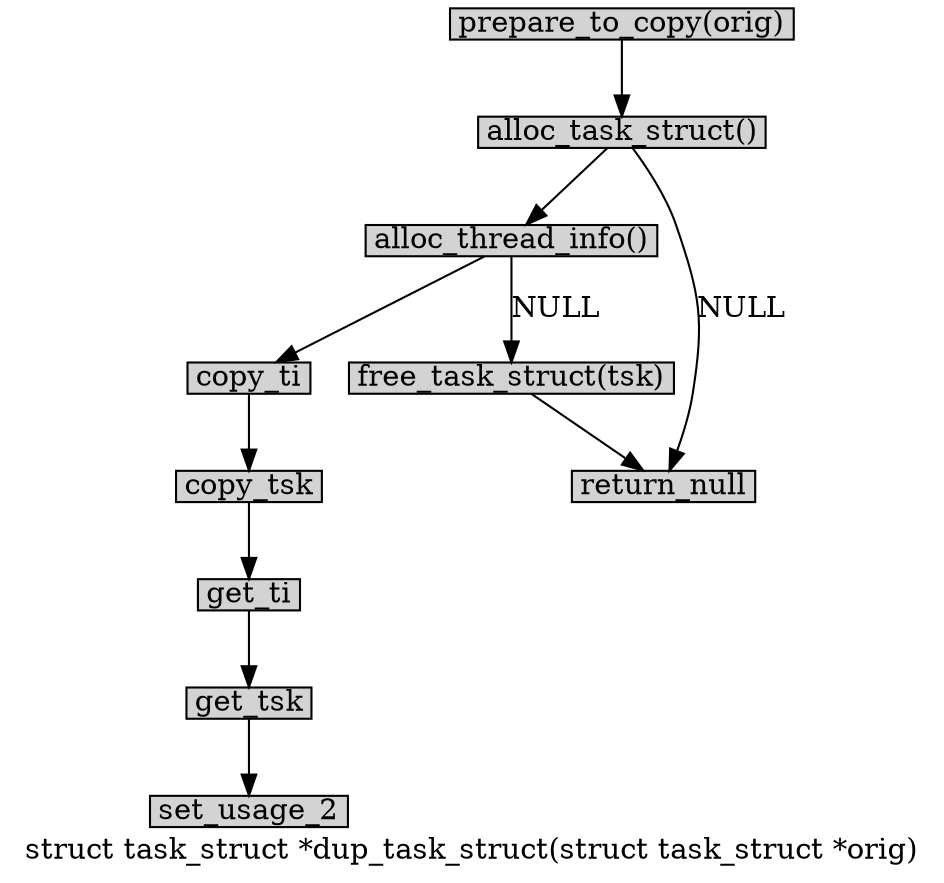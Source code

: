 digraph dup_task_struct{
        label="struct task_struct *dup_task_struct(struct task_struct *orig)";
        size="10,18";
        ratio=filled;
        
		node[style=filled, shape = box, margin="0.05,0.005",height="0.1",width="0.1"];


		prepare_to_copy[label="prepare_to_copy(orig)"];
		alloc_task_struct[label="alloc_task_struct()"];
		alloc_thread_info[label="alloc_thread_info()"];
		free_task_struct[label="free_task_struct(tsk)"];
		return_null[label="return_null"];
		copy_ti[label="copy_ti"];
		copy_tsk[label="copy_tsk"];
		get_ti[label="get_ti"];
		get_tsk[label="get_tsk"];
		set_usage_2[label="set_usage_2"];

		prepare_to_copy -> alloc_task_struct;
		alloc_task_struct -> alloc_thread_info;
		alloc_thread_info -> free_task_struct[label="NULL"];
		alloc_thread_info -> copy_ti;
		free_task_struct -> return_null;
		alloc_task_struct -> return_null[label="NULL"];
		copy_ti -> copy_tsk;
		copy_tsk -> get_ti;
		get_ti -> get_tsk;
		get_tsk -> set_usage_2;
		
}
